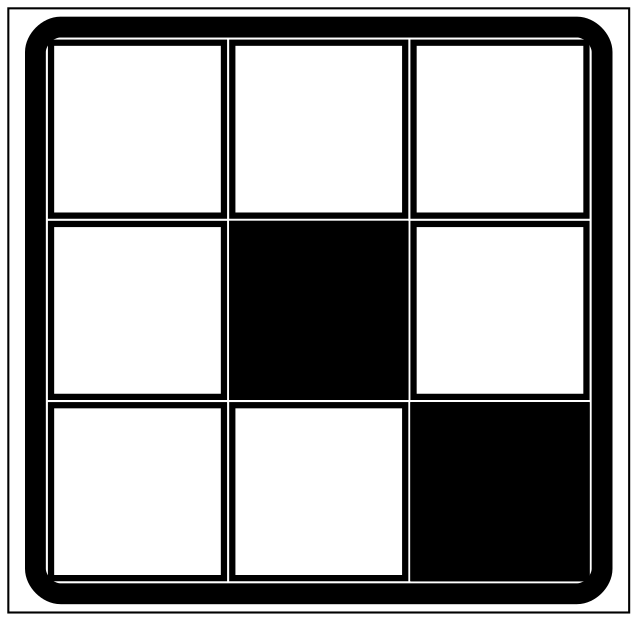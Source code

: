 graph "patron-Destino" {
	tab [label=<<TABLE  border="10" cellspacing="1" cellpadding="40" style="rounded"><TR><TD  border="3"  height="40" bgcolor="white"></TD><TD  border="3"  height="40" bgcolor="white"></TD><TD  border="3"  height="40" bgcolor="white"></TD></TR><TR><TD  border="3"  height="40" bgcolor="white"></TD><TD  border="3"  height="40" bgcolor="black"></TD><TD  border="3"  height="40" bgcolor="white"></TD></TR><TR><TD  border="3"  height="40" bgcolor="white"></TD><TD  border="3"  height="40" bgcolor="white"></TD><TD  border="3"  height="40" bgcolor="black"></TD></TR></TABLE>> shape=rect]
}
